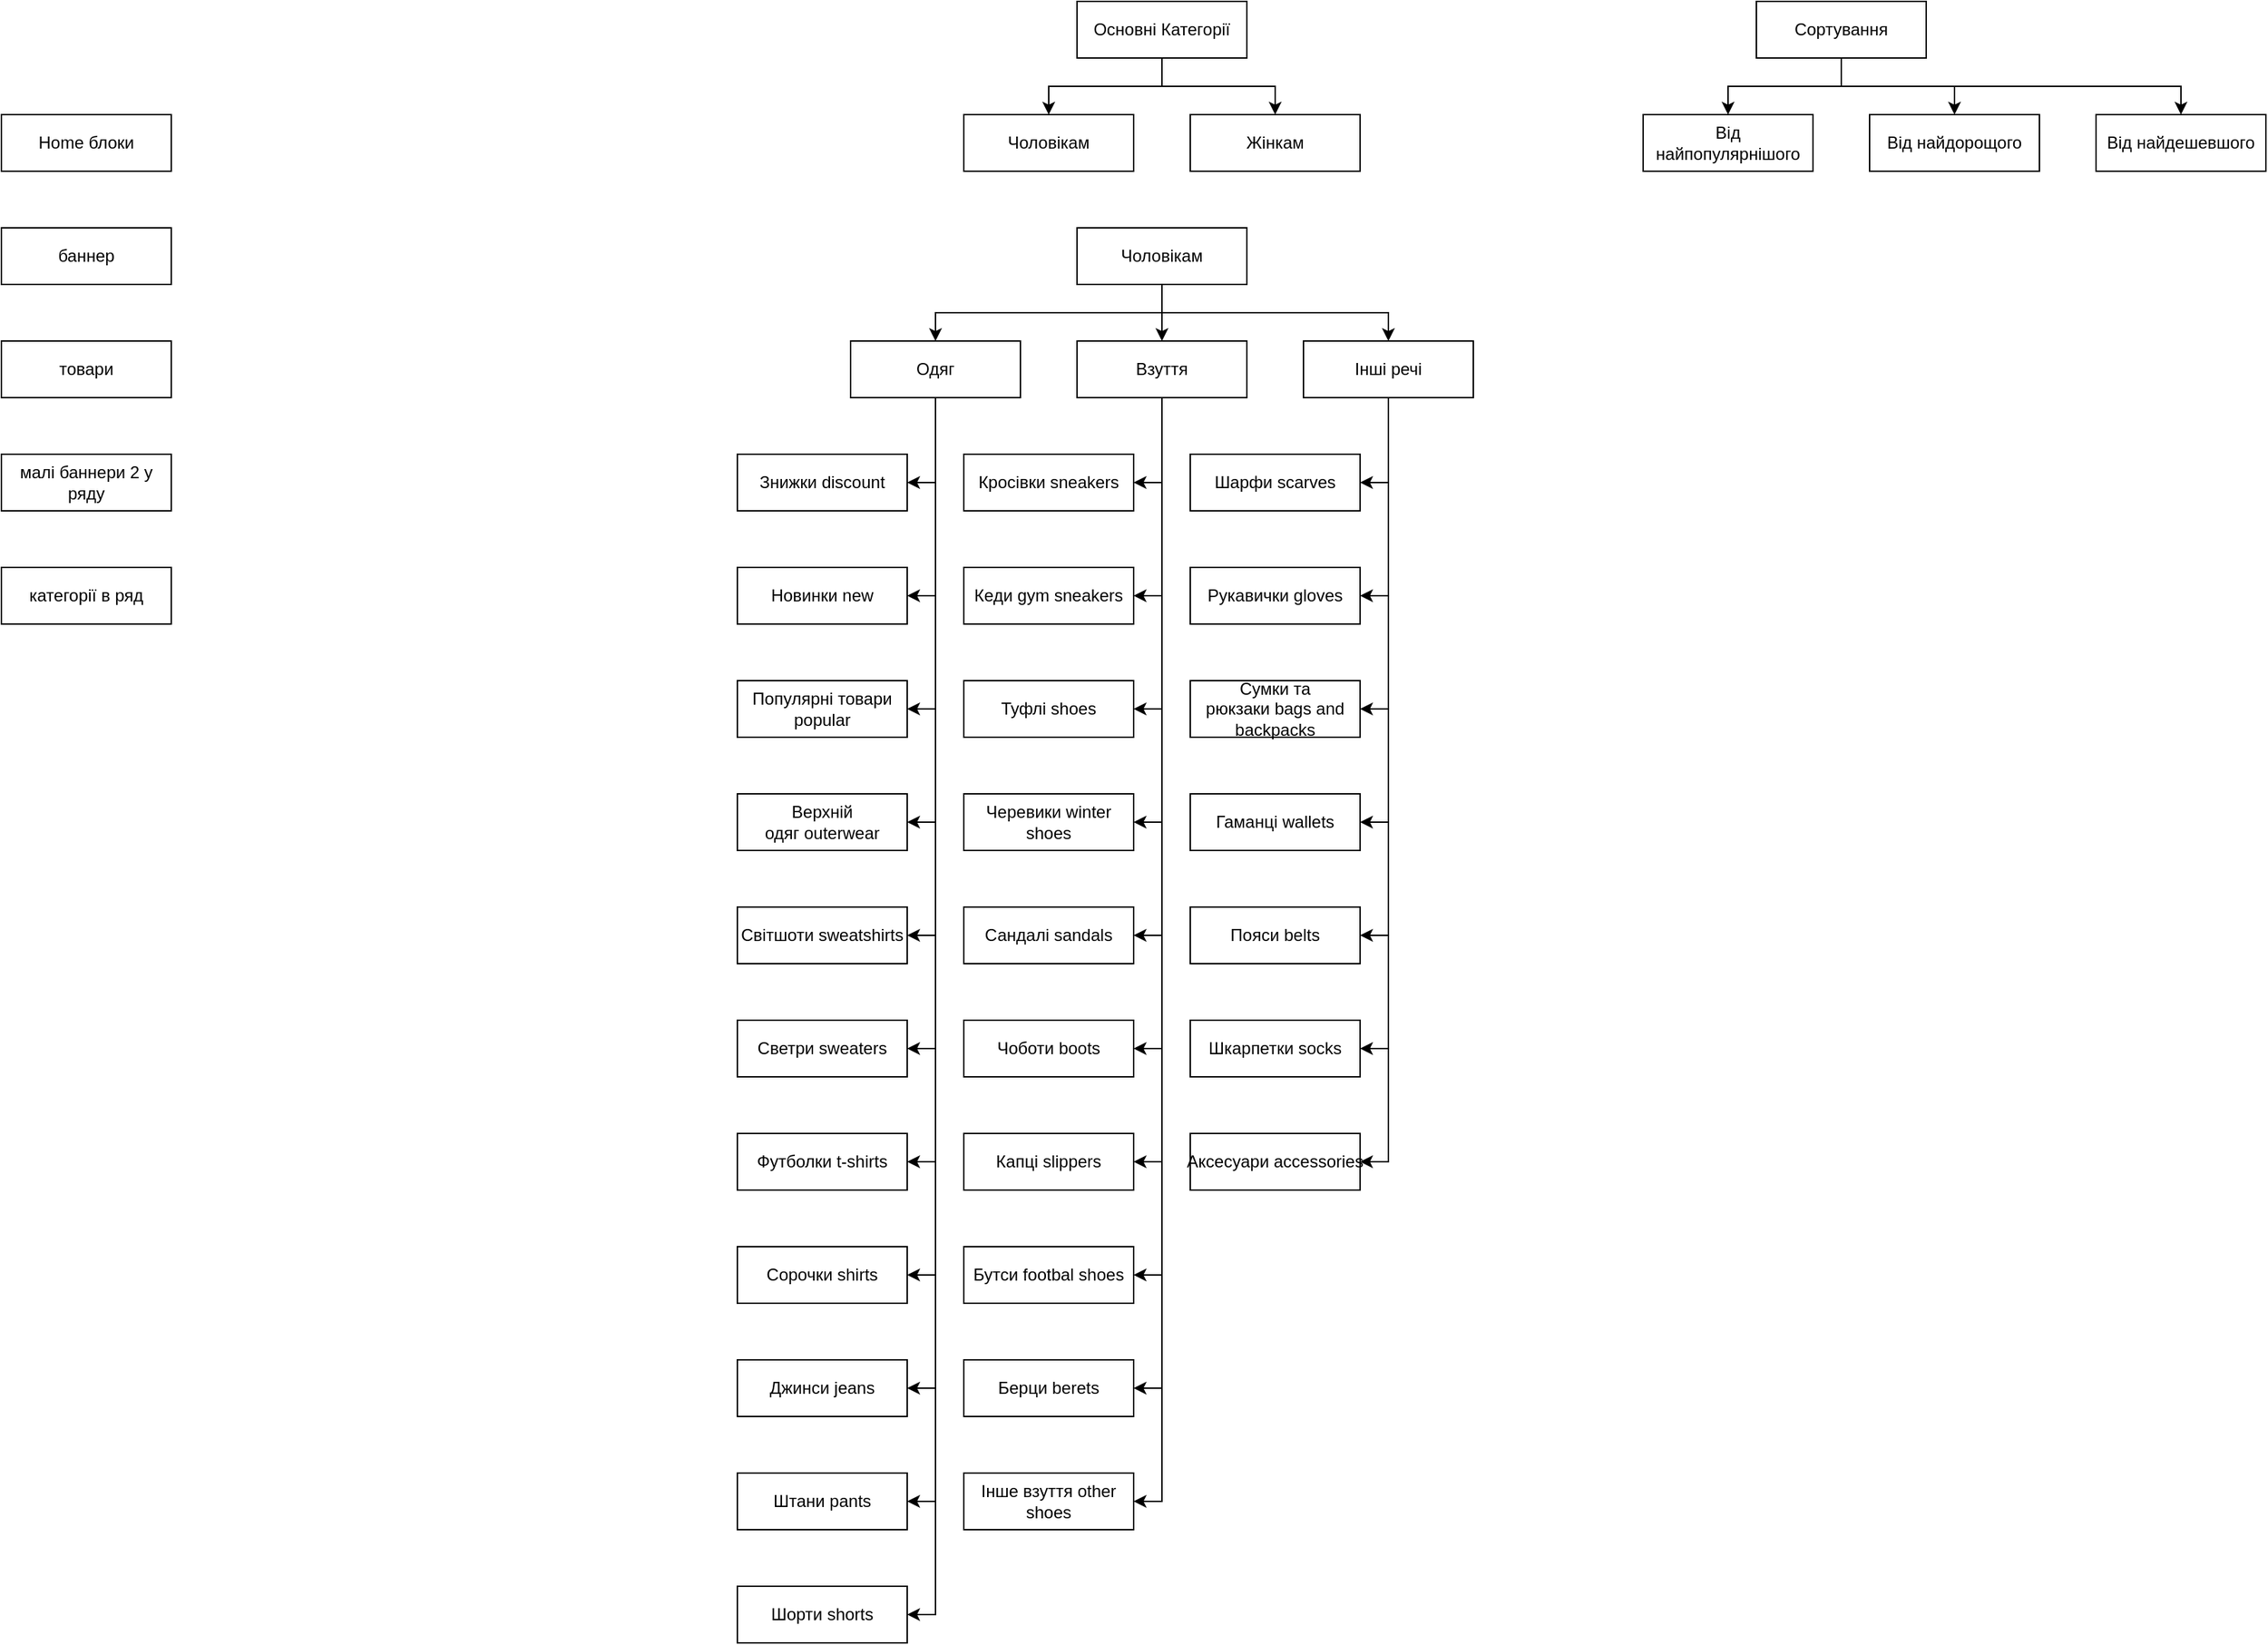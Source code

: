 <mxfile version="20.6.2" type="github">
  <diagram id="XQ7LekQTsChMfwEgumaB" name="Страница 1">
    <mxGraphModel dx="1420" dy="313" grid="1" gridSize="10" guides="1" tooltips="1" connect="1" arrows="1" fold="1" page="1" pageScale="1" pageWidth="827" pageHeight="1169" math="0" shadow="0">
      <root>
        <mxCell id="0" />
        <mxCell id="1" parent="0" />
        <mxCell id="9MW1Jq9SKEeFslXXsOik-5" style="edgeStyle=orthogonalEdgeStyle;rounded=0;orthogonalLoop=1;jettySize=auto;html=1;exitX=0.5;exitY=1;exitDx=0;exitDy=0;entryX=0.5;entryY=0;entryDx=0;entryDy=0;" parent="1" source="9MW1Jq9SKEeFslXXsOik-1" target="9MW1Jq9SKEeFslXXsOik-3" edge="1">
          <mxGeometry relative="1" as="geometry" />
        </mxCell>
        <mxCell id="9MW1Jq9SKEeFslXXsOik-6" style="edgeStyle=orthogonalEdgeStyle;rounded=0;orthogonalLoop=1;jettySize=auto;html=1;exitX=0.5;exitY=1;exitDx=0;exitDy=0;entryX=0.5;entryY=0;entryDx=0;entryDy=0;" parent="1" source="9MW1Jq9SKEeFslXXsOik-1" target="9MW1Jq9SKEeFslXXsOik-2" edge="1">
          <mxGeometry relative="1" as="geometry" />
        </mxCell>
        <mxCell id="9MW1Jq9SKEeFslXXsOik-1" value="Основні Категорії" style="rounded=0;whiteSpace=wrap;html=1;" parent="1" vertex="1">
          <mxGeometry x="80" y="40" width="120" height="40" as="geometry" />
        </mxCell>
        <mxCell id="9MW1Jq9SKEeFslXXsOik-2" value="Жінкам" style="rounded=0;whiteSpace=wrap;html=1;" parent="1" vertex="1">
          <mxGeometry x="160" y="120" width="120" height="40" as="geometry" />
        </mxCell>
        <mxCell id="9MW1Jq9SKEeFslXXsOik-3" value="Чоловікам" style="rounded=0;whiteSpace=wrap;html=1;" parent="1" vertex="1">
          <mxGeometry y="120" width="120" height="40" as="geometry" />
        </mxCell>
        <mxCell id="9MW1Jq9SKEeFslXXsOik-11" style="edgeStyle=orthogonalEdgeStyle;rounded=0;orthogonalLoop=1;jettySize=auto;html=1;exitX=0.5;exitY=1;exitDx=0;exitDy=0;" parent="1" source="9MW1Jq9SKEeFslXXsOik-7" target="9MW1Jq9SKEeFslXXsOik-10" edge="1">
          <mxGeometry relative="1" as="geometry" />
        </mxCell>
        <mxCell id="9MW1Jq9SKEeFslXXsOik-12" style="edgeStyle=orthogonalEdgeStyle;rounded=0;orthogonalLoop=1;jettySize=auto;html=1;exitX=0.5;exitY=1;exitDx=0;exitDy=0;entryX=0.5;entryY=0;entryDx=0;entryDy=0;" parent="1" source="9MW1Jq9SKEeFslXXsOik-7" target="9MW1Jq9SKEeFslXXsOik-9" edge="1">
          <mxGeometry relative="1" as="geometry" />
        </mxCell>
        <mxCell id="9MW1Jq9SKEeFslXXsOik-13" style="edgeStyle=orthogonalEdgeStyle;rounded=0;orthogonalLoop=1;jettySize=auto;html=1;exitX=0.5;exitY=1;exitDx=0;exitDy=0;entryX=0.5;entryY=0;entryDx=0;entryDy=0;" parent="1" source="9MW1Jq9SKEeFslXXsOik-7" target="9MW1Jq9SKEeFslXXsOik-8" edge="1">
          <mxGeometry relative="1" as="geometry" />
        </mxCell>
        <mxCell id="9MW1Jq9SKEeFslXXsOik-7" value="Чоловікам" style="rounded=0;whiteSpace=wrap;html=1;" parent="1" vertex="1">
          <mxGeometry x="80" y="200" width="120" height="40" as="geometry" />
        </mxCell>
        <mxCell id="9MW1Jq9SKEeFslXXsOik-49" style="edgeStyle=orthogonalEdgeStyle;rounded=0;orthogonalLoop=1;jettySize=auto;html=1;exitX=0.5;exitY=1;exitDx=0;exitDy=0;entryX=1;entryY=0.5;entryDx=0;entryDy=0;" parent="1" source="9MW1Jq9SKEeFslXXsOik-8" target="9MW1Jq9SKEeFslXXsOik-48" edge="1">
          <mxGeometry relative="1" as="geometry" />
        </mxCell>
        <mxCell id="9MW1Jq9SKEeFslXXsOik-50" style="edgeStyle=orthogonalEdgeStyle;rounded=0;orthogonalLoop=1;jettySize=auto;html=1;exitX=0.5;exitY=1;exitDx=0;exitDy=0;entryX=1;entryY=0.5;entryDx=0;entryDy=0;" parent="1" source="9MW1Jq9SKEeFslXXsOik-8" target="9MW1Jq9SKEeFslXXsOik-38" edge="1">
          <mxGeometry relative="1" as="geometry" />
        </mxCell>
        <mxCell id="9MW1Jq9SKEeFslXXsOik-51" style="edgeStyle=orthogonalEdgeStyle;rounded=0;orthogonalLoop=1;jettySize=auto;html=1;exitX=0.5;exitY=1;exitDx=0;exitDy=0;entryX=1;entryY=0.5;entryDx=0;entryDy=0;" parent="1" source="9MW1Jq9SKEeFslXXsOik-8" target="9MW1Jq9SKEeFslXXsOik-39" edge="1">
          <mxGeometry relative="1" as="geometry" />
        </mxCell>
        <mxCell id="9MW1Jq9SKEeFslXXsOik-52" style="edgeStyle=orthogonalEdgeStyle;rounded=0;orthogonalLoop=1;jettySize=auto;html=1;exitX=0.5;exitY=1;exitDx=0;exitDy=0;entryX=1;entryY=0.5;entryDx=0;entryDy=0;" parent="1" source="9MW1Jq9SKEeFslXXsOik-8" target="9MW1Jq9SKEeFslXXsOik-40" edge="1">
          <mxGeometry relative="1" as="geometry" />
        </mxCell>
        <mxCell id="9MW1Jq9SKEeFslXXsOik-53" style="edgeStyle=orthogonalEdgeStyle;rounded=0;orthogonalLoop=1;jettySize=auto;html=1;exitX=0.5;exitY=1;exitDx=0;exitDy=0;entryX=1;entryY=0.5;entryDx=0;entryDy=0;" parent="1" source="9MW1Jq9SKEeFslXXsOik-8" target="9MW1Jq9SKEeFslXXsOik-41" edge="1">
          <mxGeometry relative="1" as="geometry" />
        </mxCell>
        <mxCell id="9MW1Jq9SKEeFslXXsOik-54" style="edgeStyle=orthogonalEdgeStyle;rounded=0;orthogonalLoop=1;jettySize=auto;html=1;exitX=0.5;exitY=1;exitDx=0;exitDy=0;entryX=1;entryY=0.5;entryDx=0;entryDy=0;" parent="1" source="9MW1Jq9SKEeFslXXsOik-8" target="9MW1Jq9SKEeFslXXsOik-42" edge="1">
          <mxGeometry relative="1" as="geometry" />
        </mxCell>
        <mxCell id="9MW1Jq9SKEeFslXXsOik-55" style="edgeStyle=orthogonalEdgeStyle;rounded=0;orthogonalLoop=1;jettySize=auto;html=1;exitX=0.5;exitY=1;exitDx=0;exitDy=0;entryX=1;entryY=0.5;entryDx=0;entryDy=0;" parent="1" source="9MW1Jq9SKEeFslXXsOik-8" target="9MW1Jq9SKEeFslXXsOik-43" edge="1">
          <mxGeometry relative="1" as="geometry" />
        </mxCell>
        <mxCell id="9MW1Jq9SKEeFslXXsOik-56" style="edgeStyle=orthogonalEdgeStyle;rounded=0;orthogonalLoop=1;jettySize=auto;html=1;exitX=0.5;exitY=1;exitDx=0;exitDy=0;entryX=1;entryY=0.5;entryDx=0;entryDy=0;" parent="1" source="9MW1Jq9SKEeFslXXsOik-8" target="9MW1Jq9SKEeFslXXsOik-44" edge="1">
          <mxGeometry relative="1" as="geometry" />
        </mxCell>
        <mxCell id="9MW1Jq9SKEeFslXXsOik-57" style="edgeStyle=orthogonalEdgeStyle;rounded=0;orthogonalLoop=1;jettySize=auto;html=1;exitX=0.5;exitY=1;exitDx=0;exitDy=0;entryX=1;entryY=0.5;entryDx=0;entryDy=0;" parent="1" source="9MW1Jq9SKEeFslXXsOik-8" target="9MW1Jq9SKEeFslXXsOik-45" edge="1">
          <mxGeometry relative="1" as="geometry" />
        </mxCell>
        <mxCell id="9MW1Jq9SKEeFslXXsOik-58" style="edgeStyle=orthogonalEdgeStyle;rounded=0;orthogonalLoop=1;jettySize=auto;html=1;exitX=0.5;exitY=1;exitDx=0;exitDy=0;entryX=1;entryY=0.5;entryDx=0;entryDy=0;" parent="1" source="9MW1Jq9SKEeFslXXsOik-8" target="9MW1Jq9SKEeFslXXsOik-46" edge="1">
          <mxGeometry relative="1" as="geometry" />
        </mxCell>
        <mxCell id="9MW1Jq9SKEeFslXXsOik-8" value="Взуття" style="rounded=0;whiteSpace=wrap;html=1;" parent="1" vertex="1">
          <mxGeometry x="80" y="280" width="120" height="40" as="geometry" />
        </mxCell>
        <mxCell id="9MW1Jq9SKEeFslXXsOik-26" style="edgeStyle=orthogonalEdgeStyle;rounded=0;orthogonalLoop=1;jettySize=auto;html=1;exitX=0.5;exitY=1;exitDx=0;exitDy=0;entryX=1;entryY=0.5;entryDx=0;entryDy=0;" parent="1" source="9MW1Jq9SKEeFslXXsOik-9" target="9MW1Jq9SKEeFslXXsOik-25" edge="1">
          <mxGeometry relative="1" as="geometry" />
        </mxCell>
        <mxCell id="9MW1Jq9SKEeFslXXsOik-27" style="edgeStyle=orthogonalEdgeStyle;rounded=0;orthogonalLoop=1;jettySize=auto;html=1;exitX=0.5;exitY=1;exitDx=0;exitDy=0;entryX=1;entryY=0.5;entryDx=0;entryDy=0;" parent="1" source="9MW1Jq9SKEeFslXXsOik-9" target="9MW1Jq9SKEeFslXXsOik-14" edge="1">
          <mxGeometry relative="1" as="geometry" />
        </mxCell>
        <mxCell id="9MW1Jq9SKEeFslXXsOik-28" style="edgeStyle=orthogonalEdgeStyle;rounded=0;orthogonalLoop=1;jettySize=auto;html=1;exitX=0.5;exitY=1;exitDx=0;exitDy=0;entryX=1;entryY=0.5;entryDx=0;entryDy=0;" parent="1" source="9MW1Jq9SKEeFslXXsOik-9" target="9MW1Jq9SKEeFslXXsOik-15" edge="1">
          <mxGeometry relative="1" as="geometry" />
        </mxCell>
        <mxCell id="9MW1Jq9SKEeFslXXsOik-29" style="edgeStyle=orthogonalEdgeStyle;rounded=0;orthogonalLoop=1;jettySize=auto;html=1;exitX=0.5;exitY=1;exitDx=0;exitDy=0;entryX=1;entryY=0.5;entryDx=0;entryDy=0;" parent="1" source="9MW1Jq9SKEeFslXXsOik-9" target="9MW1Jq9SKEeFslXXsOik-16" edge="1">
          <mxGeometry relative="1" as="geometry" />
        </mxCell>
        <mxCell id="9MW1Jq9SKEeFslXXsOik-30" style="edgeStyle=orthogonalEdgeStyle;rounded=0;orthogonalLoop=1;jettySize=auto;html=1;exitX=0.5;exitY=1;exitDx=0;exitDy=0;entryX=1;entryY=0.5;entryDx=0;entryDy=0;" parent="1" source="9MW1Jq9SKEeFslXXsOik-9" target="9MW1Jq9SKEeFslXXsOik-17" edge="1">
          <mxGeometry relative="1" as="geometry" />
        </mxCell>
        <mxCell id="9MW1Jq9SKEeFslXXsOik-31" style="edgeStyle=orthogonalEdgeStyle;rounded=0;orthogonalLoop=1;jettySize=auto;html=1;exitX=0.5;exitY=1;exitDx=0;exitDy=0;entryX=1;entryY=0.5;entryDx=0;entryDy=0;" parent="1" source="9MW1Jq9SKEeFslXXsOik-9" target="9MW1Jq9SKEeFslXXsOik-18" edge="1">
          <mxGeometry relative="1" as="geometry" />
        </mxCell>
        <mxCell id="9MW1Jq9SKEeFslXXsOik-32" style="edgeStyle=orthogonalEdgeStyle;rounded=0;orthogonalLoop=1;jettySize=auto;html=1;exitX=0.5;exitY=1;exitDx=0;exitDy=0;entryX=1;entryY=0.5;entryDx=0;entryDy=0;" parent="1" source="9MW1Jq9SKEeFslXXsOik-9" target="9MW1Jq9SKEeFslXXsOik-19" edge="1">
          <mxGeometry relative="1" as="geometry" />
        </mxCell>
        <mxCell id="9MW1Jq9SKEeFslXXsOik-33" style="edgeStyle=orthogonalEdgeStyle;rounded=0;orthogonalLoop=1;jettySize=auto;html=1;exitX=0.5;exitY=1;exitDx=0;exitDy=0;entryX=1;entryY=0.5;entryDx=0;entryDy=0;" parent="1" source="9MW1Jq9SKEeFslXXsOik-9" target="9MW1Jq9SKEeFslXXsOik-20" edge="1">
          <mxGeometry relative="1" as="geometry" />
        </mxCell>
        <mxCell id="9MW1Jq9SKEeFslXXsOik-34" style="edgeStyle=orthogonalEdgeStyle;rounded=0;orthogonalLoop=1;jettySize=auto;html=1;exitX=0.5;exitY=1;exitDx=0;exitDy=0;entryX=1;entryY=0.5;entryDx=0;entryDy=0;" parent="1" source="9MW1Jq9SKEeFslXXsOik-9" target="9MW1Jq9SKEeFslXXsOik-21" edge="1">
          <mxGeometry relative="1" as="geometry" />
        </mxCell>
        <mxCell id="9MW1Jq9SKEeFslXXsOik-35" style="edgeStyle=orthogonalEdgeStyle;rounded=0;orthogonalLoop=1;jettySize=auto;html=1;exitX=0.5;exitY=1;exitDx=0;exitDy=0;entryX=1;entryY=0.5;entryDx=0;entryDy=0;" parent="1" source="9MW1Jq9SKEeFslXXsOik-9" target="9MW1Jq9SKEeFslXXsOik-22" edge="1">
          <mxGeometry relative="1" as="geometry" />
        </mxCell>
        <mxCell id="9MW1Jq9SKEeFslXXsOik-36" style="edgeStyle=orthogonalEdgeStyle;rounded=0;orthogonalLoop=1;jettySize=auto;html=1;exitX=0.5;exitY=1;exitDx=0;exitDy=0;entryX=1;entryY=0.5;entryDx=0;entryDy=0;" parent="1" source="9MW1Jq9SKEeFslXXsOik-9" target="9MW1Jq9SKEeFslXXsOik-23" edge="1">
          <mxGeometry relative="1" as="geometry" />
        </mxCell>
        <mxCell id="9MW1Jq9SKEeFslXXsOik-9" value="Одяг" style="rounded=0;whiteSpace=wrap;html=1;" parent="1" vertex="1">
          <mxGeometry x="-80" y="280" width="120" height="40" as="geometry" />
        </mxCell>
        <mxCell id="9MW1Jq9SKEeFslXXsOik-71" style="edgeStyle=orthogonalEdgeStyle;rounded=0;orthogonalLoop=1;jettySize=auto;html=1;exitX=0.5;exitY=1;exitDx=0;exitDy=0;entryX=1;entryY=0.5;entryDx=0;entryDy=0;" parent="1" source="9MW1Jq9SKEeFslXXsOik-10" target="9MW1Jq9SKEeFslXXsOik-70" edge="1">
          <mxGeometry relative="1" as="geometry" />
        </mxCell>
        <mxCell id="9MW1Jq9SKEeFslXXsOik-72" style="edgeStyle=orthogonalEdgeStyle;rounded=0;orthogonalLoop=1;jettySize=auto;html=1;exitX=0.5;exitY=1;exitDx=0;exitDy=0;entryX=1;entryY=0.5;entryDx=0;entryDy=0;" parent="1" source="9MW1Jq9SKEeFslXXsOik-10" target="9MW1Jq9SKEeFslXXsOik-60" edge="1">
          <mxGeometry relative="1" as="geometry" />
        </mxCell>
        <mxCell id="9MW1Jq9SKEeFslXXsOik-73" style="edgeStyle=orthogonalEdgeStyle;rounded=0;orthogonalLoop=1;jettySize=auto;html=1;exitX=0.5;exitY=1;exitDx=0;exitDy=0;entryX=1;entryY=0.5;entryDx=0;entryDy=0;" parent="1" source="9MW1Jq9SKEeFslXXsOik-10" target="9MW1Jq9SKEeFslXXsOik-61" edge="1">
          <mxGeometry relative="1" as="geometry" />
        </mxCell>
        <mxCell id="9MW1Jq9SKEeFslXXsOik-74" style="edgeStyle=orthogonalEdgeStyle;rounded=0;orthogonalLoop=1;jettySize=auto;html=1;exitX=0.5;exitY=1;exitDx=0;exitDy=0;entryX=1;entryY=0.5;entryDx=0;entryDy=0;" parent="1" source="9MW1Jq9SKEeFslXXsOik-10" target="9MW1Jq9SKEeFslXXsOik-62" edge="1">
          <mxGeometry relative="1" as="geometry" />
        </mxCell>
        <mxCell id="9MW1Jq9SKEeFslXXsOik-75" style="edgeStyle=orthogonalEdgeStyle;rounded=0;orthogonalLoop=1;jettySize=auto;html=1;exitX=0.5;exitY=1;exitDx=0;exitDy=0;entryX=1;entryY=0.5;entryDx=0;entryDy=0;" parent="1" source="9MW1Jq9SKEeFslXXsOik-10" target="9MW1Jq9SKEeFslXXsOik-63" edge="1">
          <mxGeometry relative="1" as="geometry" />
        </mxCell>
        <mxCell id="9MW1Jq9SKEeFslXXsOik-76" style="edgeStyle=orthogonalEdgeStyle;rounded=0;orthogonalLoop=1;jettySize=auto;html=1;exitX=0.5;exitY=1;exitDx=0;exitDy=0;entryX=1;entryY=0.5;entryDx=0;entryDy=0;" parent="1" source="9MW1Jq9SKEeFslXXsOik-10" target="9MW1Jq9SKEeFslXXsOik-64" edge="1">
          <mxGeometry relative="1" as="geometry" />
        </mxCell>
        <mxCell id="9MW1Jq9SKEeFslXXsOik-77" style="edgeStyle=orthogonalEdgeStyle;rounded=0;orthogonalLoop=1;jettySize=auto;html=1;exitX=0.5;exitY=1;exitDx=0;exitDy=0;entryX=1;entryY=0.5;entryDx=0;entryDy=0;" parent="1" source="9MW1Jq9SKEeFslXXsOik-10" target="9MW1Jq9SKEeFslXXsOik-65" edge="1">
          <mxGeometry relative="1" as="geometry" />
        </mxCell>
        <mxCell id="9MW1Jq9SKEeFslXXsOik-10" value="Інші речі" style="rounded=0;whiteSpace=wrap;html=1;" parent="1" vertex="1">
          <mxGeometry x="240" y="280" width="120" height="40" as="geometry" />
        </mxCell>
        <mxCell id="9MW1Jq9SKEeFslXXsOik-14" value="Новинки new" style="rounded=0;whiteSpace=wrap;html=1;" parent="1" vertex="1">
          <mxGeometry x="-160" y="440" width="120" height="40" as="geometry" />
        </mxCell>
        <mxCell id="9MW1Jq9SKEeFslXXsOik-15" value="Популярні товари popular" style="rounded=0;whiteSpace=wrap;html=1;" parent="1" vertex="1">
          <mxGeometry x="-160" y="520" width="120" height="40" as="geometry" />
        </mxCell>
        <mxCell id="9MW1Jq9SKEeFslXXsOik-16" value="Верхній одяг&amp;nbsp;outerwear" style="rounded=0;whiteSpace=wrap;html=1;" parent="1" vertex="1">
          <mxGeometry x="-160" y="600" width="120" height="40" as="geometry" />
        </mxCell>
        <mxCell id="9MW1Jq9SKEeFslXXsOik-17" value="Світшоти&amp;nbsp;sweatshirts" style="rounded=0;whiteSpace=wrap;html=1;" parent="1" vertex="1">
          <mxGeometry x="-160" y="680" width="120" height="40" as="geometry" />
        </mxCell>
        <mxCell id="9MW1Jq9SKEeFslXXsOik-18" value="Светри&amp;nbsp;sweaters" style="rounded=0;whiteSpace=wrap;html=1;" parent="1" vertex="1">
          <mxGeometry x="-160" y="760" width="120" height="40" as="geometry" />
        </mxCell>
        <mxCell id="9MW1Jq9SKEeFslXXsOik-19" value="Футболки&amp;nbsp;t-shirts" style="rounded=0;whiteSpace=wrap;html=1;" parent="1" vertex="1">
          <mxGeometry x="-160" y="840" width="120" height="40" as="geometry" />
        </mxCell>
        <mxCell id="9MW1Jq9SKEeFslXXsOik-20" value="Сорочки&amp;nbsp;shirts" style="rounded=0;whiteSpace=wrap;html=1;" parent="1" vertex="1">
          <mxGeometry x="-160" y="920" width="120" height="40" as="geometry" />
        </mxCell>
        <mxCell id="9MW1Jq9SKEeFslXXsOik-21" value="Джинси&amp;nbsp;jeans" style="rounded=0;whiteSpace=wrap;html=1;" parent="1" vertex="1">
          <mxGeometry x="-160" y="1000" width="120" height="40" as="geometry" />
        </mxCell>
        <mxCell id="9MW1Jq9SKEeFslXXsOik-22" value="Штани&amp;nbsp;pants" style="rounded=0;whiteSpace=wrap;html=1;" parent="1" vertex="1">
          <mxGeometry x="-160" y="1080" width="120" height="40" as="geometry" />
        </mxCell>
        <mxCell id="9MW1Jq9SKEeFslXXsOik-23" value="Шорти&amp;nbsp;shorts" style="rounded=0;whiteSpace=wrap;html=1;" parent="1" vertex="1">
          <mxGeometry x="-160" y="1160" width="120" height="40" as="geometry" />
        </mxCell>
        <mxCell id="9MW1Jq9SKEeFslXXsOik-25" value="Знижки discount" style="rounded=0;whiteSpace=wrap;html=1;" parent="1" vertex="1">
          <mxGeometry x="-160" y="360" width="120" height="40" as="geometry" />
        </mxCell>
        <mxCell id="9MW1Jq9SKEeFslXXsOik-38" value="Кеди gym sneakers" style="rounded=0;whiteSpace=wrap;html=1;" parent="1" vertex="1">
          <mxGeometry y="440" width="120" height="40" as="geometry" />
        </mxCell>
        <mxCell id="9MW1Jq9SKEeFslXXsOik-39" value="Туфлі&amp;nbsp;shoes" style="rounded=0;whiteSpace=wrap;html=1;" parent="1" vertex="1">
          <mxGeometry y="520" width="120" height="40" as="geometry" />
        </mxCell>
        <mxCell id="9MW1Jq9SKEeFslXXsOik-40" value="Черевики winter shoes" style="rounded=0;whiteSpace=wrap;html=1;" parent="1" vertex="1">
          <mxGeometry y="600" width="120" height="40" as="geometry" />
        </mxCell>
        <mxCell id="9MW1Jq9SKEeFslXXsOik-41" value="Сандалі&amp;nbsp;sandals" style="rounded=0;whiteSpace=wrap;html=1;" parent="1" vertex="1">
          <mxGeometry y="680" width="120" height="40" as="geometry" />
        </mxCell>
        <mxCell id="9MW1Jq9SKEeFslXXsOik-42" value="Чоботи&amp;nbsp;boots" style="rounded=0;whiteSpace=wrap;html=1;" parent="1" vertex="1">
          <mxGeometry y="760" width="120" height="40" as="geometry" />
        </mxCell>
        <mxCell id="9MW1Jq9SKEeFslXXsOik-43" value="Капці&amp;nbsp;slippers" style="rounded=0;whiteSpace=wrap;html=1;" parent="1" vertex="1">
          <mxGeometry y="840" width="120" height="40" as="geometry" />
        </mxCell>
        <mxCell id="9MW1Jq9SKEeFslXXsOik-44" value="Бутси footbal shoes" style="rounded=0;whiteSpace=wrap;html=1;" parent="1" vertex="1">
          <mxGeometry y="920" width="120" height="40" as="geometry" />
        </mxCell>
        <mxCell id="9MW1Jq9SKEeFslXXsOik-45" value="Берци berets" style="rounded=0;whiteSpace=wrap;html=1;" parent="1" vertex="1">
          <mxGeometry y="1000" width="120" height="40" as="geometry" />
        </mxCell>
        <mxCell id="9MW1Jq9SKEeFslXXsOik-46" value="Інше взуття other shoes" style="rounded=0;whiteSpace=wrap;html=1;" parent="1" vertex="1">
          <mxGeometry y="1080" width="120" height="40" as="geometry" />
        </mxCell>
        <mxCell id="9MW1Jq9SKEeFslXXsOik-48" value="Кросівки&amp;nbsp;sneakers" style="rounded=0;whiteSpace=wrap;html=1;" parent="1" vertex="1">
          <mxGeometry y="360" width="120" height="40" as="geometry" />
        </mxCell>
        <mxCell id="9MW1Jq9SKEeFslXXsOik-60" value="Рукавички&amp;nbsp;gloves" style="rounded=0;whiteSpace=wrap;html=1;" parent="1" vertex="1">
          <mxGeometry x="160" y="440" width="120" height="40" as="geometry" />
        </mxCell>
        <mxCell id="9MW1Jq9SKEeFslXXsOik-61" value="Сумки та рюкзаки&amp;nbsp;bags and backpacks" style="rounded=0;whiteSpace=wrap;html=1;" parent="1" vertex="1">
          <mxGeometry x="160" y="520" width="120" height="40" as="geometry" />
        </mxCell>
        <mxCell id="9MW1Jq9SKEeFslXXsOik-62" value="Гаманці&amp;nbsp;wallets" style="rounded=0;whiteSpace=wrap;html=1;" parent="1" vertex="1">
          <mxGeometry x="160" y="600" width="120" height="40" as="geometry" />
        </mxCell>
        <mxCell id="9MW1Jq9SKEeFslXXsOik-63" value="Пояси&amp;nbsp;belts" style="rounded=0;whiteSpace=wrap;html=1;" parent="1" vertex="1">
          <mxGeometry x="160" y="680" width="120" height="40" as="geometry" />
        </mxCell>
        <mxCell id="9MW1Jq9SKEeFslXXsOik-64" value="Шкарпетки&amp;nbsp;socks" style="rounded=0;whiteSpace=wrap;html=1;" parent="1" vertex="1">
          <mxGeometry x="160" y="760" width="120" height="40" as="geometry" />
        </mxCell>
        <mxCell id="9MW1Jq9SKEeFslXXsOik-65" value="Аксесуари&amp;nbsp;accessories" style="rounded=0;whiteSpace=wrap;html=1;" parent="1" vertex="1">
          <mxGeometry x="160" y="840" width="120" height="40" as="geometry" />
        </mxCell>
        <mxCell id="9MW1Jq9SKEeFslXXsOik-70" value="Шарфи&amp;nbsp;scarves" style="rounded=0;whiteSpace=wrap;html=1;" parent="1" vertex="1">
          <mxGeometry x="160" y="360" width="120" height="40" as="geometry" />
        </mxCell>
        <mxCell id="9MW1Jq9SKEeFslXXsOik-81" value="Home блоки" style="rounded=0;whiteSpace=wrap;html=1;" parent="1" vertex="1">
          <mxGeometry x="-680" y="120" width="120" height="40" as="geometry" />
        </mxCell>
        <mxCell id="9MW1Jq9SKEeFslXXsOik-82" value="баннер" style="rounded=0;whiteSpace=wrap;html=1;" parent="1" vertex="1">
          <mxGeometry x="-680" y="200" width="120" height="40" as="geometry" />
        </mxCell>
        <mxCell id="9MW1Jq9SKEeFslXXsOik-83" value="товари" style="rounded=0;whiteSpace=wrap;html=1;" parent="1" vertex="1">
          <mxGeometry x="-680" y="280" width="120" height="40" as="geometry" />
        </mxCell>
        <mxCell id="9MW1Jq9SKEeFslXXsOik-84" value="малі баннери 2 у ряду" style="rounded=0;whiteSpace=wrap;html=1;" parent="1" vertex="1">
          <mxGeometry x="-680" y="360" width="120" height="40" as="geometry" />
        </mxCell>
        <mxCell id="9MW1Jq9SKEeFslXXsOik-85" value="категорії в ряд" style="rounded=0;whiteSpace=wrap;html=1;" parent="1" vertex="1">
          <mxGeometry x="-680" y="440" width="120" height="40" as="geometry" />
        </mxCell>
        <mxCell id="dEMuo60_CBNreSidy4pZ-4" style="edgeStyle=orthogonalEdgeStyle;rounded=0;orthogonalLoop=1;jettySize=auto;html=1;exitX=0.5;exitY=1;exitDx=0;exitDy=0;entryX=0.5;entryY=0;entryDx=0;entryDy=0;" edge="1" parent="1" source="dEMuo60_CBNreSidy4pZ-1" target="dEMuo60_CBNreSidy4pZ-3">
          <mxGeometry relative="1" as="geometry" />
        </mxCell>
        <mxCell id="dEMuo60_CBNreSidy4pZ-5" style="edgeStyle=orthogonalEdgeStyle;rounded=0;orthogonalLoop=1;jettySize=auto;html=1;exitX=0.5;exitY=1;exitDx=0;exitDy=0;entryX=0.5;entryY=0;entryDx=0;entryDy=0;" edge="1" parent="1" source="dEMuo60_CBNreSidy4pZ-1" target="dEMuo60_CBNreSidy4pZ-2">
          <mxGeometry relative="1" as="geometry" />
        </mxCell>
        <mxCell id="dEMuo60_CBNreSidy4pZ-7" style="edgeStyle=orthogonalEdgeStyle;rounded=0;orthogonalLoop=1;jettySize=auto;html=1;exitX=0.5;exitY=1;exitDx=0;exitDy=0;" edge="1" parent="1" source="dEMuo60_CBNreSidy4pZ-1" target="dEMuo60_CBNreSidy4pZ-6">
          <mxGeometry relative="1" as="geometry" />
        </mxCell>
        <mxCell id="dEMuo60_CBNreSidy4pZ-1" value="Сортування" style="rounded=0;whiteSpace=wrap;html=1;" vertex="1" parent="1">
          <mxGeometry x="560" y="40" width="120" height="40" as="geometry" />
        </mxCell>
        <mxCell id="dEMuo60_CBNreSidy4pZ-2" value="Від найпопулярнішого" style="rounded=0;whiteSpace=wrap;html=1;" vertex="1" parent="1">
          <mxGeometry x="480" y="120" width="120" height="40" as="geometry" />
        </mxCell>
        <mxCell id="dEMuo60_CBNreSidy4pZ-3" value="Від найдорощого&lt;span style=&quot;color: rgba(0, 0, 0, 0); font-family: monospace; font-size: 0px; text-align: start;&quot;&gt;%3CmxGraphModel%3E%3Croot%3E%3CmxCell%20id%3D%220%22%2F%3E%3CmxCell%20id%3D%221%22%20parent%3D%220%22%2F%3E%3CmxCell%20id%3D%222%22%20value%3D%22%D0%A1%D0%BE%D1%80%D1%82%D1%83%D0%B2%D0%B0%D0%BD%D0%BD%D1%8F%22%20style%3D%22rounded%3D0%3BwhiteSpace%3Dwrap%3Bhtml%3D1%3B%22%20vertex%3D%221%22%20parent%3D%221%22%3E%3CmxGeometry%20x%3D%22480%22%20y%3D%22120%22%20width%3D%22120%22%20height%3D%2240%22%20as%3D%22geometry%22%2F%3E%3C%2FmxCell%3E%3C%2Froot%3E%3C%2FmxGraphModel%3E&lt;/span&gt;" style="rounded=0;whiteSpace=wrap;html=1;" vertex="1" parent="1">
          <mxGeometry x="640" y="120" width="120" height="40" as="geometry" />
        </mxCell>
        <mxCell id="dEMuo60_CBNreSidy4pZ-6" value="Від найдешевшого&lt;span style=&quot;color: rgba(0, 0, 0, 0); font-family: monospace; font-size: 0px; text-align: start;&quot;&gt;%3CmxGraphModel%3E%3Croot%3E%3CmxCell%20id%3D%220%22%2F%3E%3CmxCell%20id%3D%221%22%20parent%3D%220%22%2F%3E%3CmxCell%20id%3D%222%22%20value%3D%22%D0%A1%D0%BE%D1%80%D1%82%D1%83%D0%B2%D0%B0%D0%BD%D0%BD%D1%8F%22%20style%3D%22rounded%3D0%3BwhiteSpace%3Dwrap%3Bhtml%3D1%3B%22%20vertex%3D%221%22%20parent%3D%221%22%3E%3CmxGeometry%20x%3D%22480%22%20y%3D%22120%22%20width%3D%22120%22%20height%3D%2240%22%20as%3D%22geometry%22%2F%3E%3C%2FmxCell%3E%3C%2Froot%3E%3C%2FmxGraphModel%3E&lt;/span&gt;" style="rounded=0;whiteSpace=wrap;html=1;" vertex="1" parent="1">
          <mxGeometry x="800" y="120" width="120" height="40" as="geometry" />
        </mxCell>
      </root>
    </mxGraphModel>
  </diagram>
</mxfile>
